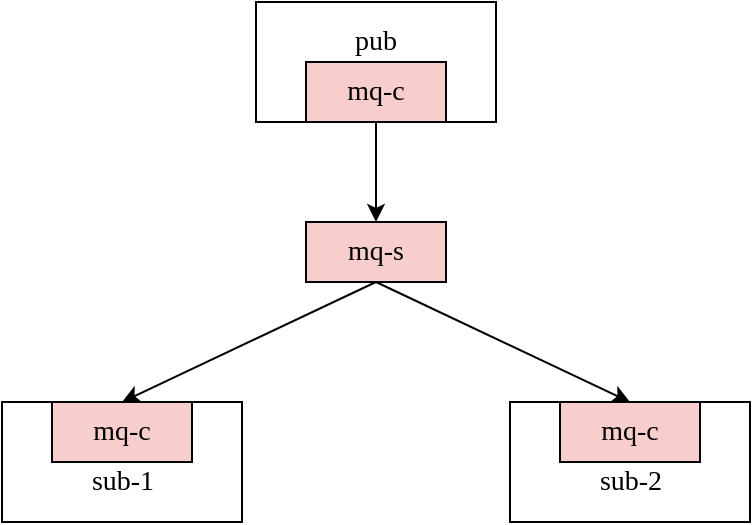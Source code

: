 <mxfile version="12.9.9" type="device" pages="5"><diagram id="SrOK-jV5gfV1pGAOpxQX" name="MQ架构简单回顾"><mxGraphModel dx="1072" dy="792" grid="1" gridSize="10" guides="1" tooltips="1" connect="1" arrows="1" fold="1" page="1" pageScale="1" pageWidth="827" pageHeight="1169" math="0" shadow="0"><root><mxCell id="0"/><mxCell id="1" parent="0"/><mxCell id="ZH71TyGDEjPTtxsTb1R6-1" value="" style="rounded=0;whiteSpace=wrap;html=1;fontSize=14;fontFamily=Verdana;" vertex="1" parent="1"><mxGeometry x="240" y="200" width="120" height="60" as="geometry"/></mxCell><mxCell id="ZH71TyGDEjPTtxsTb1R6-8" style="edgeStyle=orthogonalEdgeStyle;rounded=0;orthogonalLoop=1;jettySize=auto;html=1;exitX=0.5;exitY=1;exitDx=0;exitDy=0;entryX=0.5;entryY=0;entryDx=0;entryDy=0;fontFamily=Verdana;fontSize=14;" edge="1" parent="1" source="ZH71TyGDEjPTtxsTb1R6-2" target="ZH71TyGDEjPTtxsTb1R6-7"><mxGeometry relative="1" as="geometry"/></mxCell><mxCell id="ZH71TyGDEjPTtxsTb1R6-2" value="mq-c" style="rounded=0;whiteSpace=wrap;html=1;fontSize=14;fontFamily=Verdana;fillColor=#f8cecc;strokeColor=#000000;" vertex="1" parent="1"><mxGeometry x="265" y="230" width="70" height="30" as="geometry"/></mxCell><mxCell id="ZH71TyGDEjPTtxsTb1R6-3" value="" style="rounded=0;whiteSpace=wrap;html=1;fontSize=14;fontFamily=Verdana;" vertex="1" parent="1"><mxGeometry x="113" y="400" width="120" height="60" as="geometry"/></mxCell><mxCell id="ZH71TyGDEjPTtxsTb1R6-4" value="mq-c" style="rounded=0;whiteSpace=wrap;html=1;fontSize=14;fontFamily=Verdana;fillColor=#f8cecc;strokeColor=#000000;" vertex="1" parent="1"><mxGeometry x="138" y="400" width="70" height="30" as="geometry"/></mxCell><mxCell id="ZH71TyGDEjPTtxsTb1R6-5" value="" style="rounded=0;whiteSpace=wrap;html=1;fontSize=14;fontFamily=Verdana;" vertex="1" parent="1"><mxGeometry x="367" y="400" width="120" height="60" as="geometry"/></mxCell><mxCell id="ZH71TyGDEjPTtxsTb1R6-6" value="mq-c" style="rounded=0;whiteSpace=wrap;html=1;fontSize=14;fontFamily=Verdana;fillColor=#f8cecc;strokeColor=#000000;" vertex="1" parent="1"><mxGeometry x="392" y="400" width="70" height="30" as="geometry"/></mxCell><mxCell id="ZH71TyGDEjPTtxsTb1R6-9" style="rounded=0;orthogonalLoop=1;jettySize=auto;html=1;exitX=0.5;exitY=1;exitDx=0;exitDy=0;entryX=0.5;entryY=0;entryDx=0;entryDy=0;fontFamily=Verdana;fontSize=14;" edge="1" parent="1" source="ZH71TyGDEjPTtxsTb1R6-7" target="ZH71TyGDEjPTtxsTb1R6-4"><mxGeometry relative="1" as="geometry"/></mxCell><mxCell id="ZH71TyGDEjPTtxsTb1R6-10" style="edgeStyle=none;rounded=0;orthogonalLoop=1;jettySize=auto;html=1;exitX=0.5;exitY=1;exitDx=0;exitDy=0;entryX=0.5;entryY=0;entryDx=0;entryDy=0;fontFamily=Verdana;fontSize=14;" edge="1" parent="1" source="ZH71TyGDEjPTtxsTb1R6-7" target="ZH71TyGDEjPTtxsTb1R6-6"><mxGeometry relative="1" as="geometry"/></mxCell><mxCell id="ZH71TyGDEjPTtxsTb1R6-7" value="mq-s" style="rounded=0;whiteSpace=wrap;html=1;fontSize=14;fontFamily=Verdana;fillColor=#f8cecc;strokeColor=#000000;" vertex="1" parent="1"><mxGeometry x="265" y="310" width="70" height="30" as="geometry"/></mxCell><mxCell id="ZH71TyGDEjPTtxsTb1R6-11" value="pub" style="text;html=1;strokeColor=none;fillColor=none;align=center;verticalAlign=middle;whiteSpace=wrap;rounded=0;fontFamily=Verdana;fontSize=14;" vertex="1" parent="1"><mxGeometry x="280" y="210" width="40" height="20" as="geometry"/></mxCell><mxCell id="ZH71TyGDEjPTtxsTb1R6-12" value="sub-1" style="text;html=1;strokeColor=none;fillColor=none;align=center;verticalAlign=middle;whiteSpace=wrap;rounded=0;fontFamily=Verdana;fontSize=14;" vertex="1" parent="1"><mxGeometry x="149.5" y="430" width="47" height="20" as="geometry"/></mxCell><mxCell id="ZH71TyGDEjPTtxsTb1R6-13" value="sub-2" style="text;html=1;strokeColor=none;fillColor=none;align=center;verticalAlign=middle;whiteSpace=wrap;rounded=0;fontFamily=Verdana;fontSize=14;" vertex="1" parent="1"><mxGeometry x="403.5" y="430" width="47" height="20" as="geometry"/></mxCell></root></mxGraphModel></diagram><diagram id="6Ilt5Dh7owDp27jURmuh" name="步骤一：消费方双向订阅"><mxGraphModel dx="1072" dy="792" grid="1" gridSize="10" guides="1" tooltips="1" connect="1" arrows="1" fold="1" page="1" pageScale="1" pageWidth="827" pageHeight="1169" math="0" shadow="0"><root><mxCell id="s7Dy4SgFK5kLxYGdH0AR-0"/><mxCell id="s7Dy4SgFK5kLxYGdH0AR-1" parent="s7Dy4SgFK5kLxYGdH0AR-0"/><mxCell id="m1Vjiiy0DdmxrmhxUkuv-5" value="" style="rounded=0;whiteSpace=wrap;html=1;fontSize=14;fontFamily=Verdana;" vertex="1" parent="s7Dy4SgFK5kLxYGdH0AR-1"><mxGeometry x="394" y="400" width="138" height="60" as="geometry"/></mxCell><mxCell id="m1Vjiiy0DdmxrmhxUkuv-3" value="" style="rounded=0;whiteSpace=wrap;html=1;fontSize=14;fontFamily=Verdana;" vertex="1" parent="s7Dy4SgFK5kLxYGdH0AR-1"><mxGeometry x="140" y="400" width="140" height="60" as="geometry"/></mxCell><mxCell id="m1Vjiiy0DdmxrmhxUkuv-0" value="" style="rounded=0;whiteSpace=wrap;html=1;fontSize=14;fontFamily=Verdana;" vertex="1" parent="s7Dy4SgFK5kLxYGdH0AR-1"><mxGeometry x="240" y="200" width="120" height="60" as="geometry"/></mxCell><mxCell id="m1Vjiiy0DdmxrmhxUkuv-1" style="edgeStyle=orthogonalEdgeStyle;rounded=0;orthogonalLoop=1;jettySize=auto;html=1;exitX=0.5;exitY=1;exitDx=0;exitDy=0;entryX=0.5;entryY=0;entryDx=0;entryDy=0;fontFamily=Verdana;fontSize=14;" edge="1" parent="s7Dy4SgFK5kLxYGdH0AR-1" source="m1Vjiiy0DdmxrmhxUkuv-2" target="m1Vjiiy0DdmxrmhxUkuv-9"><mxGeometry relative="1" as="geometry"/></mxCell><mxCell id="m1Vjiiy0DdmxrmhxUkuv-2" value="mq-c" style="rounded=0;whiteSpace=wrap;html=1;fontSize=14;fontFamily=Verdana;fillColor=#f8cecc;strokeColor=#000000;" vertex="1" parent="s7Dy4SgFK5kLxYGdH0AR-1"><mxGeometry x="265" y="230" width="70" height="30" as="geometry"/></mxCell><mxCell id="m1Vjiiy0DdmxrmhxUkuv-4" value="mq-c" style="rounded=0;whiteSpace=wrap;html=1;fontSize=14;fontFamily=Verdana;fillColor=#f8cecc;strokeColor=#000000;" vertex="1" parent="s7Dy4SgFK5kLxYGdH0AR-1"><mxGeometry x="140" y="400" width="70" height="30" as="geometry"/></mxCell><mxCell id="m1Vjiiy0DdmxrmhxUkuv-6" value="mq-c" style="rounded=0;whiteSpace=wrap;html=1;fontSize=14;fontFamily=Verdana;fillColor=#f8cecc;strokeColor=#000000;" vertex="1" parent="s7Dy4SgFK5kLxYGdH0AR-1"><mxGeometry x="394" y="400" width="70" height="30" as="geometry"/></mxCell><mxCell id="m1Vjiiy0DdmxrmhxUkuv-7" style="rounded=0;orthogonalLoop=1;jettySize=auto;html=1;exitX=0.5;exitY=1;exitDx=0;exitDy=0;entryX=0.5;entryY=0;entryDx=0;entryDy=0;fontFamily=Verdana;fontSize=14;" edge="1" parent="s7Dy4SgFK5kLxYGdH0AR-1" source="m1Vjiiy0DdmxrmhxUkuv-9" target="m1Vjiiy0DdmxrmhxUkuv-4"><mxGeometry relative="1" as="geometry"><mxPoint x="266" y="340" as="sourcePoint"/></mxGeometry></mxCell><mxCell id="m1Vjiiy0DdmxrmhxUkuv-8" style="edgeStyle=none;rounded=0;orthogonalLoop=1;jettySize=auto;html=1;exitX=0.5;exitY=1;exitDx=0;exitDy=0;entryX=0.5;entryY=0;entryDx=0;entryDy=0;fontFamily=Verdana;fontSize=14;" edge="1" parent="s7Dy4SgFK5kLxYGdH0AR-1" source="m1Vjiiy0DdmxrmhxUkuv-9" target="m1Vjiiy0DdmxrmhxUkuv-6"><mxGeometry relative="1" as="geometry"><mxPoint x="266" y="340" as="sourcePoint"/></mxGeometry></mxCell><mxCell id="m1Vjiiy0DdmxrmhxUkuv-9" value="mq-s" style="rounded=0;whiteSpace=wrap;html=1;fontSize=14;fontFamily=Verdana;fillColor=#f8cecc;strokeColor=#000000;" vertex="1" parent="s7Dy4SgFK5kLxYGdH0AR-1"><mxGeometry x="265" y="310" width="70" height="30" as="geometry"/></mxCell><mxCell id="m1Vjiiy0DdmxrmhxUkuv-10" value="pub" style="text;html=1;strokeColor=none;fillColor=none;align=center;verticalAlign=middle;whiteSpace=wrap;rounded=0;fontFamily=Verdana;fontSize=14;" vertex="1" parent="s7Dy4SgFK5kLxYGdH0AR-1"><mxGeometry x="280" y="210" width="40" height="20" as="geometry"/></mxCell><mxCell id="m1Vjiiy0DdmxrmhxUkuv-11" value="sub-1" style="text;html=1;strokeColor=none;fillColor=none;align=center;verticalAlign=middle;whiteSpace=wrap;rounded=0;fontFamily=Verdana;fontSize=14;" vertex="1" parent="s7Dy4SgFK5kLxYGdH0AR-1"><mxGeometry x="186.5" y="430" width="47" height="20" as="geometry"/></mxCell><mxCell id="m1Vjiiy0DdmxrmhxUkuv-12" value="sub-2" style="text;html=1;strokeColor=none;fillColor=none;align=center;verticalAlign=middle;whiteSpace=wrap;rounded=0;fontFamily=Verdana;fontSize=14;" vertex="1" parent="s7Dy4SgFK5kLxYGdH0AR-1"><mxGeometry x="439.5" y="430" width="47" height="20" as="geometry"/></mxCell><mxCell id="m1Vjiiy0DdmxrmhxUkuv-16" style="edgeStyle=none;rounded=0;orthogonalLoop=1;jettySize=auto;html=1;exitX=0.5;exitY=1;exitDx=0;exitDy=0;entryX=0.5;entryY=0;entryDx=0;entryDy=0;fontFamily=Verdana;fontSize=14;fontColor=#000000;dashed=1;" edge="1" parent="s7Dy4SgFK5kLxYGdH0AR-1" source="m1Vjiiy0DdmxrmhxUkuv-13" target="m1Vjiiy0DdmxrmhxUkuv-15"><mxGeometry relative="1" as="geometry"/></mxCell><mxCell id="m1Vjiiy0DdmxrmhxUkuv-17" style="edgeStyle=none;rounded=0;orthogonalLoop=1;jettySize=auto;html=1;exitX=0.5;exitY=1;exitDx=0;exitDy=0;entryX=0.5;entryY=0;entryDx=0;entryDy=0;fontFamily=Verdana;fontSize=14;fontColor=#000000;dashed=1;" edge="1" parent="s7Dy4SgFK5kLxYGdH0AR-1" source="m1Vjiiy0DdmxrmhxUkuv-13" target="m1Vjiiy0DdmxrmhxUkuv-14"><mxGeometry relative="1" as="geometry"/></mxCell><mxCell id="m1Vjiiy0DdmxrmhxUkuv-13" value="s-new" style="rounded=0;whiteSpace=wrap;html=1;fontSize=14;fontFamily=Verdana;fillColor=#1ba1e2;strokeColor=#000000;fontColor=#000000;" vertex="1" parent="s7Dy4SgFK5kLxYGdH0AR-1"><mxGeometry x="414" y="310" width="70" height="30" as="geometry"/></mxCell><mxCell id="m1Vjiiy0DdmxrmhxUkuv-14" value="c-new" style="rounded=0;whiteSpace=wrap;html=1;fontSize=14;fontFamily=Verdana;fillColor=#1ba1e2;strokeColor=#000000;fontColor=#000000;" vertex="1" parent="s7Dy4SgFK5kLxYGdH0AR-1"><mxGeometry x="210" y="400" width="70" height="30" as="geometry"/></mxCell><mxCell id="m1Vjiiy0DdmxrmhxUkuv-15" value="c-new" style="rounded=0;whiteSpace=wrap;html=1;fontSize=14;fontFamily=Verdana;fillColor=#1ba1e2;strokeColor=#000000;fontColor=#000000;" vertex="1" parent="s7Dy4SgFK5kLxYGdH0AR-1"><mxGeometry x="462" y="400" width="70" height="30" as="geometry"/></mxCell><mxCell id="m1Vjiiy0DdmxrmhxUkuv-18" value="1. 新旧双向订阅" style="text;html=1;strokeColor=none;fillColor=none;align=center;verticalAlign=middle;whiteSpace=wrap;rounded=0;fontFamily=Verdana;fontSize=14;fontColor=#000000;" vertex="1" parent="s7Dy4SgFK5kLxYGdH0AR-1"><mxGeometry x="245" y="470" width="110" height="20" as="geometry"/></mxCell></root></mxGraphModel></diagram><diagram id="B_xVZv_SfTIp4yn2qeAm" name="步骤二：生产方升级为新发布"><mxGraphModel dx="1072" dy="792" grid="1" gridSize="10" guides="1" tooltips="1" connect="1" arrows="1" fold="1" page="1" pageScale="1" pageWidth="827" pageHeight="1169" math="0" shadow="0"><root><mxCell id="2YvB1yXi9u8U0WInLWMR-0"/><mxCell id="2YvB1yXi9u8U0WInLWMR-1" parent="2YvB1yXi9u8U0WInLWMR-0"/><mxCell id="ekudpLEDbK2MeSd4y0zE-0" value="" style="rounded=0;whiteSpace=wrap;html=1;fontSize=14;fontFamily=Verdana;" vertex="1" parent="2YvB1yXi9u8U0WInLWMR-1"><mxGeometry x="394" y="400" width="138" height="60" as="geometry"/></mxCell><mxCell id="ekudpLEDbK2MeSd4y0zE-1" value="" style="rounded=0;whiteSpace=wrap;html=1;fontSize=14;fontFamily=Verdana;" vertex="1" parent="2YvB1yXi9u8U0WInLWMR-1"><mxGeometry x="140" y="400" width="140" height="60" as="geometry"/></mxCell><mxCell id="ekudpLEDbK2MeSd4y0zE-2" value="" style="rounded=0;whiteSpace=wrap;html=1;fontSize=14;fontFamily=Verdana;" vertex="1" parent="2YvB1yXi9u8U0WInLWMR-1"><mxGeometry x="240" y="200" width="120" height="60" as="geometry"/></mxCell><mxCell id="ekudpLEDbK2MeSd4y0zE-3" style="rounded=0;orthogonalLoop=1;jettySize=auto;html=1;exitX=0.5;exitY=1;exitDx=0;exitDy=0;entryX=0.5;entryY=0;entryDx=0;entryDy=0;fontFamily=Verdana;fontSize=14;" edge="1" parent="2YvB1yXi9u8U0WInLWMR-1" source="ekudpLEDbK2MeSd4y0zE-4" target="ekudpLEDbK2MeSd4y0zE-15"><mxGeometry relative="1" as="geometry"/></mxCell><mxCell id="ekudpLEDbK2MeSd4y0zE-4" value="c-new" style="rounded=0;whiteSpace=wrap;html=1;fontSize=14;fontFamily=Verdana;fillColor=#1BA1E2;strokeColor=#000000;" vertex="1" parent="2YvB1yXi9u8U0WInLWMR-1"><mxGeometry x="265" y="230" width="70" height="30" as="geometry"/></mxCell><mxCell id="ekudpLEDbK2MeSd4y0zE-5" value="mq-c" style="rounded=0;whiteSpace=wrap;html=1;fontSize=14;fontFamily=Verdana;fillColor=#f8cecc;strokeColor=#000000;" vertex="1" parent="2YvB1yXi9u8U0WInLWMR-1"><mxGeometry x="140" y="400" width="70" height="30" as="geometry"/></mxCell><mxCell id="ekudpLEDbK2MeSd4y0zE-6" value="mq-c" style="rounded=0;whiteSpace=wrap;html=1;fontSize=14;fontFamily=Verdana;fillColor=#f8cecc;strokeColor=#000000;" vertex="1" parent="2YvB1yXi9u8U0WInLWMR-1"><mxGeometry x="394" y="400" width="70" height="30" as="geometry"/></mxCell><mxCell id="ekudpLEDbK2MeSd4y0zE-7" style="rounded=0;orthogonalLoop=1;jettySize=auto;html=1;exitX=0.5;exitY=1;exitDx=0;exitDy=0;entryX=0.5;entryY=0;entryDx=0;entryDy=0;fontFamily=Verdana;fontSize=14;dashed=1;" edge="1" parent="2YvB1yXi9u8U0WInLWMR-1" source="ekudpLEDbK2MeSd4y0zE-9" target="ekudpLEDbK2MeSd4y0zE-5"><mxGeometry relative="1" as="geometry"><mxPoint x="266" y="340" as="sourcePoint"/></mxGeometry></mxCell><mxCell id="ekudpLEDbK2MeSd4y0zE-8" style="edgeStyle=none;rounded=0;orthogonalLoop=1;jettySize=auto;html=1;exitX=0.5;exitY=1;exitDx=0;exitDy=0;entryX=0.5;entryY=0;entryDx=0;entryDy=0;fontFamily=Verdana;fontSize=14;dashed=1;" edge="1" parent="2YvB1yXi9u8U0WInLWMR-1" source="ekudpLEDbK2MeSd4y0zE-9" target="ekudpLEDbK2MeSd4y0zE-6"><mxGeometry relative="1" as="geometry"><mxPoint x="266" y="340" as="sourcePoint"/></mxGeometry></mxCell><mxCell id="ekudpLEDbK2MeSd4y0zE-9" value="mq-s" style="rounded=0;whiteSpace=wrap;html=1;fontSize=14;fontFamily=Verdana;fillColor=#f8cecc;strokeColor=#000000;" vertex="1" parent="2YvB1yXi9u8U0WInLWMR-1"><mxGeometry x="265" y="310" width="70" height="30" as="geometry"/></mxCell><mxCell id="ekudpLEDbK2MeSd4y0zE-10" value="pub" style="text;html=1;strokeColor=none;fillColor=none;align=center;verticalAlign=middle;whiteSpace=wrap;rounded=0;fontFamily=Verdana;fontSize=14;" vertex="1" parent="2YvB1yXi9u8U0WInLWMR-1"><mxGeometry x="280" y="210" width="40" height="20" as="geometry"/></mxCell><mxCell id="ekudpLEDbK2MeSd4y0zE-11" value="sub-1" style="text;html=1;strokeColor=none;fillColor=none;align=center;verticalAlign=middle;whiteSpace=wrap;rounded=0;fontFamily=Verdana;fontSize=14;" vertex="1" parent="2YvB1yXi9u8U0WInLWMR-1"><mxGeometry x="186.5" y="430" width="47" height="20" as="geometry"/></mxCell><mxCell id="ekudpLEDbK2MeSd4y0zE-12" value="sub-2" style="text;html=1;strokeColor=none;fillColor=none;align=center;verticalAlign=middle;whiteSpace=wrap;rounded=0;fontFamily=Verdana;fontSize=14;" vertex="1" parent="2YvB1yXi9u8U0WInLWMR-1"><mxGeometry x="439.5" y="430" width="47" height="20" as="geometry"/></mxCell><mxCell id="ekudpLEDbK2MeSd4y0zE-13" style="edgeStyle=none;rounded=0;orthogonalLoop=1;jettySize=auto;html=1;exitX=0.5;exitY=1;exitDx=0;exitDy=0;entryX=0.5;entryY=0;entryDx=0;entryDy=0;fontFamily=Verdana;fontSize=14;fontColor=#000000;" edge="1" parent="2YvB1yXi9u8U0WInLWMR-1" source="ekudpLEDbK2MeSd4y0zE-15" target="ekudpLEDbK2MeSd4y0zE-17"><mxGeometry relative="1" as="geometry"/></mxCell><mxCell id="ekudpLEDbK2MeSd4y0zE-14" style="edgeStyle=none;rounded=0;orthogonalLoop=1;jettySize=auto;html=1;exitX=0.5;exitY=1;exitDx=0;exitDy=0;entryX=0.5;entryY=0;entryDx=0;entryDy=0;fontFamily=Verdana;fontSize=14;fontColor=#000000;" edge="1" parent="2YvB1yXi9u8U0WInLWMR-1" source="ekudpLEDbK2MeSd4y0zE-15" target="ekudpLEDbK2MeSd4y0zE-16"><mxGeometry relative="1" as="geometry"/></mxCell><mxCell id="ekudpLEDbK2MeSd4y0zE-15" value="s-new" style="rounded=0;whiteSpace=wrap;html=1;fontSize=14;fontFamily=Verdana;fillColor=#1ba1e2;strokeColor=#000000;fontColor=#000000;" vertex="1" parent="2YvB1yXi9u8U0WInLWMR-1"><mxGeometry x="414" y="310" width="70" height="30" as="geometry"/></mxCell><mxCell id="ekudpLEDbK2MeSd4y0zE-16" value="c-new" style="rounded=0;whiteSpace=wrap;html=1;fontSize=14;fontFamily=Verdana;fillColor=#1ba1e2;strokeColor=#000000;fontColor=#000000;" vertex="1" parent="2YvB1yXi9u8U0WInLWMR-1"><mxGeometry x="210" y="400" width="70" height="30" as="geometry"/></mxCell><mxCell id="ekudpLEDbK2MeSd4y0zE-17" value="c-new" style="rounded=0;whiteSpace=wrap;html=1;fontSize=14;fontFamily=Verdana;fillColor=#1ba1e2;strokeColor=#000000;fontColor=#000000;" vertex="1" parent="2YvB1yXi9u8U0WInLWMR-1"><mxGeometry x="462" y="400" width="70" height="30" as="geometry"/></mxCell><mxCell id="ekudpLEDbK2MeSd4y0zE-18" value="2. 迁移新发布" style="text;html=1;strokeColor=none;fillColor=none;align=center;verticalAlign=middle;whiteSpace=wrap;rounded=0;fontFamily=Verdana;fontSize=14;fontColor=#000000;" vertex="1" parent="2YvB1yXi9u8U0WInLWMR-1"><mxGeometry x="245" y="470" width="110" height="20" as="geometry"/></mxCell></root></mxGraphModel></diagram><diagram id="4H2nutQoZm3pcH-RzbhL" name="步骤三：消费方下线旧订阅"><mxGraphModel dx="1072" dy="792" grid="1" gridSize="10" guides="1" tooltips="1" connect="1" arrows="1" fold="1" page="1" pageScale="1" pageWidth="827" pageHeight="1169" math="0" shadow="0"><root><mxCell id="5zFRsuNkXzhylEixv1b0-0"/><mxCell id="5zFRsuNkXzhylEixv1b0-1" parent="5zFRsuNkXzhylEixv1b0-0"/><mxCell id="OVbmxkAHoEcIlVU_fUxn-0" value="" style="rounded=0;whiteSpace=wrap;html=1;fontSize=14;fontFamily=Verdana;" vertex="1" parent="5zFRsuNkXzhylEixv1b0-1"><mxGeometry x="394" y="400" width="138" height="60" as="geometry"/></mxCell><mxCell id="OVbmxkAHoEcIlVU_fUxn-1" value="" style="rounded=0;whiteSpace=wrap;html=1;fontSize=14;fontFamily=Verdana;" vertex="1" parent="5zFRsuNkXzhylEixv1b0-1"><mxGeometry x="140" y="400" width="140" height="60" as="geometry"/></mxCell><mxCell id="OVbmxkAHoEcIlVU_fUxn-2" value="" style="rounded=0;whiteSpace=wrap;html=1;fontSize=14;fontFamily=Verdana;" vertex="1" parent="5zFRsuNkXzhylEixv1b0-1"><mxGeometry x="240" y="200" width="120" height="60" as="geometry"/></mxCell><mxCell id="OVbmxkAHoEcIlVU_fUxn-3" style="rounded=0;orthogonalLoop=1;jettySize=auto;html=1;exitX=0.5;exitY=1;exitDx=0;exitDy=0;entryX=0.5;entryY=0;entryDx=0;entryDy=0;fontFamily=Verdana;fontSize=14;" edge="1" parent="5zFRsuNkXzhylEixv1b0-1" source="OVbmxkAHoEcIlVU_fUxn-4" target="OVbmxkAHoEcIlVU_fUxn-15"><mxGeometry relative="1" as="geometry"/></mxCell><mxCell id="OVbmxkAHoEcIlVU_fUxn-4" value="c-new" style="rounded=0;whiteSpace=wrap;html=1;fontSize=14;fontFamily=Verdana;fillColor=#1BA1E2;strokeColor=#000000;" vertex="1" parent="5zFRsuNkXzhylEixv1b0-1"><mxGeometry x="265" y="230" width="70" height="30" as="geometry"/></mxCell><mxCell id="OVbmxkAHoEcIlVU_fUxn-9" value="mq-s" style="rounded=0;whiteSpace=wrap;html=1;fontSize=14;fontFamily=Verdana;fillColor=#f8cecc;strokeColor=#000000;" vertex="1" parent="5zFRsuNkXzhylEixv1b0-1"><mxGeometry x="265" y="310" width="70" height="30" as="geometry"/></mxCell><mxCell id="OVbmxkAHoEcIlVU_fUxn-10" value="pub" style="text;html=1;strokeColor=none;fillColor=none;align=center;verticalAlign=middle;whiteSpace=wrap;rounded=0;fontFamily=Verdana;fontSize=14;" vertex="1" parent="5zFRsuNkXzhylEixv1b0-1"><mxGeometry x="280" y="210" width="40" height="20" as="geometry"/></mxCell><mxCell id="OVbmxkAHoEcIlVU_fUxn-11" value="sub-1" style="text;html=1;strokeColor=none;fillColor=none;align=center;verticalAlign=middle;whiteSpace=wrap;rounded=0;fontFamily=Verdana;fontSize=14;" vertex="1" parent="5zFRsuNkXzhylEixv1b0-1"><mxGeometry x="186.5" y="430" width="47" height="20" as="geometry"/></mxCell><mxCell id="OVbmxkAHoEcIlVU_fUxn-12" value="sub-2" style="text;html=1;strokeColor=none;fillColor=none;align=center;verticalAlign=middle;whiteSpace=wrap;rounded=0;fontFamily=Verdana;fontSize=14;" vertex="1" parent="5zFRsuNkXzhylEixv1b0-1"><mxGeometry x="439.5" y="430" width="47" height="20" as="geometry"/></mxCell><mxCell id="OVbmxkAHoEcIlVU_fUxn-13" style="edgeStyle=none;rounded=0;orthogonalLoop=1;jettySize=auto;html=1;exitX=0.5;exitY=1;exitDx=0;exitDy=0;entryX=0.5;entryY=0;entryDx=0;entryDy=0;fontFamily=Verdana;fontSize=14;fontColor=#000000;" edge="1" parent="5zFRsuNkXzhylEixv1b0-1" source="OVbmxkAHoEcIlVU_fUxn-15" target="OVbmxkAHoEcIlVU_fUxn-17"><mxGeometry relative="1" as="geometry"/></mxCell><mxCell id="OVbmxkAHoEcIlVU_fUxn-14" style="edgeStyle=none;rounded=0;orthogonalLoop=1;jettySize=auto;html=1;exitX=0.5;exitY=1;exitDx=0;exitDy=0;entryX=0.5;entryY=0;entryDx=0;entryDy=0;fontFamily=Verdana;fontSize=14;fontColor=#000000;" edge="1" parent="5zFRsuNkXzhylEixv1b0-1" source="OVbmxkAHoEcIlVU_fUxn-15" target="OVbmxkAHoEcIlVU_fUxn-16"><mxGeometry relative="1" as="geometry"/></mxCell><mxCell id="OVbmxkAHoEcIlVU_fUxn-15" value="s-new" style="rounded=0;whiteSpace=wrap;html=1;fontSize=14;fontFamily=Verdana;fillColor=#1ba1e2;strokeColor=#000000;fontColor=#000000;" vertex="1" parent="5zFRsuNkXzhylEixv1b0-1"><mxGeometry x="414" y="310" width="70" height="30" as="geometry"/></mxCell><mxCell id="OVbmxkAHoEcIlVU_fUxn-16" value="c-new" style="rounded=0;whiteSpace=wrap;html=1;fontSize=14;fontFamily=Verdana;fillColor=#1ba1e2;strokeColor=#000000;fontColor=#000000;" vertex="1" parent="5zFRsuNkXzhylEixv1b0-1"><mxGeometry x="175" y="400" width="70" height="30" as="geometry"/></mxCell><mxCell id="OVbmxkAHoEcIlVU_fUxn-17" value="c-new" style="rounded=0;whiteSpace=wrap;html=1;fontSize=14;fontFamily=Verdana;fillColor=#1ba1e2;strokeColor=#000000;fontColor=#000000;" vertex="1" parent="5zFRsuNkXzhylEixv1b0-1"><mxGeometry x="428" y="400" width="70" height="30" as="geometry"/></mxCell><mxCell id="OVbmxkAHoEcIlVU_fUxn-18" value="3. 下线旧订阅" style="text;html=1;strokeColor=none;fillColor=none;align=center;verticalAlign=middle;whiteSpace=wrap;rounded=0;fontFamily=Verdana;fontSize=14;fontColor=#000000;" vertex="1" parent="5zFRsuNkXzhylEixv1b0-1"><mxGeometry x="245" y="470" width="110" height="20" as="geometry"/></mxCell></root></mxGraphModel></diagram><diagram id="kLcW3MUX-3o7dJUr73ji" name="最终达到的效果"><mxGraphModel dx="1072" dy="792" grid="1" gridSize="10" guides="1" tooltips="1" connect="1" arrows="1" fold="1" page="1" pageScale="1" pageWidth="827" pageHeight="1169" math="0" shadow="0"><root><mxCell id="JzSqZnlIIGQ12SEHE_d2-0"/><mxCell id="JzSqZnlIIGQ12SEHE_d2-1" parent="JzSqZnlIIGQ12SEHE_d2-0"/><mxCell id="_FlJ-ahtvsJJechDlfOs-0" value="" style="rounded=0;whiteSpace=wrap;html=1;fontSize=14;fontFamily=Verdana;" vertex="1" parent="JzSqZnlIIGQ12SEHE_d2-1"><mxGeometry x="127" y="200" width="120" height="60" as="geometry"/></mxCell><mxCell id="_FlJ-ahtvsJJechDlfOs-1" style="edgeStyle=orthogonalEdgeStyle;rounded=0;orthogonalLoop=1;jettySize=auto;html=1;exitX=0.5;exitY=1;exitDx=0;exitDy=0;entryX=0.5;entryY=0;entryDx=0;entryDy=0;fontFamily=Verdana;fontSize=14;" edge="1" parent="JzSqZnlIIGQ12SEHE_d2-1" source="_FlJ-ahtvsJJechDlfOs-2" target="_FlJ-ahtvsJJechDlfOs-9"><mxGeometry relative="1" as="geometry"/></mxCell><mxCell id="_FlJ-ahtvsJJechDlfOs-2" value="mq-c" style="rounded=0;whiteSpace=wrap;html=1;fontSize=14;fontFamily=Verdana;fillColor=#f8cecc;strokeColor=#000000;" vertex="1" parent="JzSqZnlIIGQ12SEHE_d2-1"><mxGeometry x="152" y="230" width="70" height="30" as="geometry"/></mxCell><mxCell id="_FlJ-ahtvsJJechDlfOs-3" value="" style="rounded=0;whiteSpace=wrap;html=1;fontSize=14;fontFamily=Verdana;" vertex="1" parent="JzSqZnlIIGQ12SEHE_d2-1"><mxGeometry y="400" width="120" height="60" as="geometry"/></mxCell><mxCell id="_FlJ-ahtvsJJechDlfOs-4" value="mq-c" style="rounded=0;whiteSpace=wrap;html=1;fontSize=14;fontFamily=Verdana;fillColor=#f8cecc;strokeColor=#000000;" vertex="1" parent="JzSqZnlIIGQ12SEHE_d2-1"><mxGeometry x="25" y="400" width="70" height="30" as="geometry"/></mxCell><mxCell id="_FlJ-ahtvsJJechDlfOs-5" value="" style="rounded=0;whiteSpace=wrap;html=1;fontSize=14;fontFamily=Verdana;" vertex="1" parent="JzSqZnlIIGQ12SEHE_d2-1"><mxGeometry x="254" y="400" width="120" height="60" as="geometry"/></mxCell><mxCell id="_FlJ-ahtvsJJechDlfOs-6" value="mq-c" style="rounded=0;whiteSpace=wrap;html=1;fontSize=14;fontFamily=Verdana;fillColor=#f8cecc;strokeColor=#000000;" vertex="1" parent="JzSqZnlIIGQ12SEHE_d2-1"><mxGeometry x="279" y="400" width="70" height="30" as="geometry"/></mxCell><mxCell id="_FlJ-ahtvsJJechDlfOs-7" style="rounded=0;orthogonalLoop=1;jettySize=auto;html=1;exitX=0.5;exitY=1;exitDx=0;exitDy=0;entryX=0.5;entryY=0;entryDx=0;entryDy=0;fontFamily=Verdana;fontSize=14;" edge="1" parent="JzSqZnlIIGQ12SEHE_d2-1" source="_FlJ-ahtvsJJechDlfOs-9" target="_FlJ-ahtvsJJechDlfOs-4"><mxGeometry relative="1" as="geometry"/></mxCell><mxCell id="_FlJ-ahtvsJJechDlfOs-8" style="edgeStyle=none;rounded=0;orthogonalLoop=1;jettySize=auto;html=1;exitX=0.5;exitY=1;exitDx=0;exitDy=0;entryX=0.5;entryY=0;entryDx=0;entryDy=0;fontFamily=Verdana;fontSize=14;" edge="1" parent="JzSqZnlIIGQ12SEHE_d2-1" source="_FlJ-ahtvsJJechDlfOs-9" target="_FlJ-ahtvsJJechDlfOs-6"><mxGeometry relative="1" as="geometry"/></mxCell><mxCell id="_FlJ-ahtvsJJechDlfOs-9" value="mq-s" style="rounded=0;whiteSpace=wrap;html=1;fontSize=14;fontFamily=Verdana;fillColor=#f8cecc;strokeColor=#000000;" vertex="1" parent="JzSqZnlIIGQ12SEHE_d2-1"><mxGeometry x="152" y="310" width="70" height="30" as="geometry"/></mxCell><mxCell id="_FlJ-ahtvsJJechDlfOs-10" value="pub" style="text;html=1;strokeColor=none;fillColor=none;align=center;verticalAlign=middle;whiteSpace=wrap;rounded=0;fontFamily=Verdana;fontSize=14;" vertex="1" parent="JzSqZnlIIGQ12SEHE_d2-1"><mxGeometry x="167" y="210" width="40" height="20" as="geometry"/></mxCell><mxCell id="_FlJ-ahtvsJJechDlfOs-11" value="sub-1" style="text;html=1;strokeColor=none;fillColor=none;align=center;verticalAlign=middle;whiteSpace=wrap;rounded=0;fontFamily=Verdana;fontSize=14;" vertex="1" parent="JzSqZnlIIGQ12SEHE_d2-1"><mxGeometry x="36.5" y="430" width="47" height="20" as="geometry"/></mxCell><mxCell id="_FlJ-ahtvsJJechDlfOs-12" value="sub-2" style="text;html=1;strokeColor=none;fillColor=none;align=center;verticalAlign=middle;whiteSpace=wrap;rounded=0;fontFamily=Verdana;fontSize=14;" vertex="1" parent="JzSqZnlIIGQ12SEHE_d2-1"><mxGeometry x="290.5" y="430" width="47" height="20" as="geometry"/></mxCell><mxCell id="nEnuVq2IgbaCGoH5fBCB-0" value="" style="rounded=0;whiteSpace=wrap;html=1;fontSize=14;fontFamily=Verdana;" vertex="1" parent="JzSqZnlIIGQ12SEHE_d2-1"><mxGeometry x="689" y="400" width="138" height="60" as="geometry"/></mxCell><mxCell id="nEnuVq2IgbaCGoH5fBCB-1" value="" style="rounded=0;whiteSpace=wrap;html=1;fontSize=14;fontFamily=Verdana;" vertex="1" parent="JzSqZnlIIGQ12SEHE_d2-1"><mxGeometry x="435" y="400" width="140" height="60" as="geometry"/></mxCell><mxCell id="nEnuVq2IgbaCGoH5fBCB-2" value="" style="rounded=0;whiteSpace=wrap;html=1;fontSize=14;fontFamily=Verdana;" vertex="1" parent="JzSqZnlIIGQ12SEHE_d2-1"><mxGeometry x="535" y="200" width="120" height="60" as="geometry"/></mxCell><mxCell id="nEnuVq2IgbaCGoH5fBCB-3" style="rounded=0;orthogonalLoop=1;jettySize=auto;html=1;exitX=0.5;exitY=1;exitDx=0;exitDy=0;entryX=0.5;entryY=0;entryDx=0;entryDy=0;fontFamily=Verdana;fontSize=14;" edge="1" parent="JzSqZnlIIGQ12SEHE_d2-1" source="nEnuVq2IgbaCGoH5fBCB-4" target="nEnuVq2IgbaCGoH5fBCB-11"><mxGeometry relative="1" as="geometry"/></mxCell><mxCell id="nEnuVq2IgbaCGoH5fBCB-4" value="c-new" style="rounded=0;whiteSpace=wrap;html=1;fontSize=14;fontFamily=Verdana;fillColor=#1BA1E2;strokeColor=#000000;" vertex="1" parent="JzSqZnlIIGQ12SEHE_d2-1"><mxGeometry x="560" y="230" width="70" height="30" as="geometry"/></mxCell><mxCell id="nEnuVq2IgbaCGoH5fBCB-5" value="mq-s" style="rounded=0;whiteSpace=wrap;html=1;fontSize=14;fontFamily=Verdana;fillColor=#f8cecc;strokeColor=#000000;" vertex="1" parent="JzSqZnlIIGQ12SEHE_d2-1"><mxGeometry x="560" y="310" width="70" height="30" as="geometry"/></mxCell><mxCell id="nEnuVq2IgbaCGoH5fBCB-6" value="pub" style="text;html=1;strokeColor=none;fillColor=none;align=center;verticalAlign=middle;whiteSpace=wrap;rounded=0;fontFamily=Verdana;fontSize=14;" vertex="1" parent="JzSqZnlIIGQ12SEHE_d2-1"><mxGeometry x="575" y="210" width="40" height="20" as="geometry"/></mxCell><mxCell id="nEnuVq2IgbaCGoH5fBCB-7" value="sub-1" style="text;html=1;strokeColor=none;fillColor=none;align=center;verticalAlign=middle;whiteSpace=wrap;rounded=0;fontFamily=Verdana;fontSize=14;" vertex="1" parent="JzSqZnlIIGQ12SEHE_d2-1"><mxGeometry x="481.5" y="430" width="47" height="20" as="geometry"/></mxCell><mxCell id="nEnuVq2IgbaCGoH5fBCB-8" value="sub-2" style="text;html=1;strokeColor=none;fillColor=none;align=center;verticalAlign=middle;whiteSpace=wrap;rounded=0;fontFamily=Verdana;fontSize=14;" vertex="1" parent="JzSqZnlIIGQ12SEHE_d2-1"><mxGeometry x="734.5" y="430" width="47" height="20" as="geometry"/></mxCell><mxCell id="nEnuVq2IgbaCGoH5fBCB-9" style="edgeStyle=none;rounded=0;orthogonalLoop=1;jettySize=auto;html=1;exitX=0.5;exitY=1;exitDx=0;exitDy=0;entryX=0.5;entryY=0;entryDx=0;entryDy=0;fontFamily=Verdana;fontSize=14;fontColor=#000000;" edge="1" parent="JzSqZnlIIGQ12SEHE_d2-1" source="nEnuVq2IgbaCGoH5fBCB-11" target="nEnuVq2IgbaCGoH5fBCB-13"><mxGeometry relative="1" as="geometry"/></mxCell><mxCell id="nEnuVq2IgbaCGoH5fBCB-10" style="edgeStyle=none;rounded=0;orthogonalLoop=1;jettySize=auto;html=1;exitX=0.5;exitY=1;exitDx=0;exitDy=0;entryX=0.5;entryY=0;entryDx=0;entryDy=0;fontFamily=Verdana;fontSize=14;fontColor=#000000;" edge="1" parent="JzSqZnlIIGQ12SEHE_d2-1" source="nEnuVq2IgbaCGoH5fBCB-11" target="nEnuVq2IgbaCGoH5fBCB-12"><mxGeometry relative="1" as="geometry"/></mxCell><mxCell id="nEnuVq2IgbaCGoH5fBCB-11" value="s-new" style="rounded=0;whiteSpace=wrap;html=1;fontSize=14;fontFamily=Verdana;fillColor=#1ba1e2;strokeColor=#000000;fontColor=#000000;" vertex="1" parent="JzSqZnlIIGQ12SEHE_d2-1"><mxGeometry x="709" y="310" width="70" height="30" as="geometry"/></mxCell><mxCell id="nEnuVq2IgbaCGoH5fBCB-12" value="c-new" style="rounded=0;whiteSpace=wrap;html=1;fontSize=14;fontFamily=Verdana;fillColor=#1ba1e2;strokeColor=#000000;fontColor=#000000;" vertex="1" parent="JzSqZnlIIGQ12SEHE_d2-1"><mxGeometry x="470" y="400" width="70" height="30" as="geometry"/></mxCell><mxCell id="nEnuVq2IgbaCGoH5fBCB-13" value="c-new" style="rounded=0;whiteSpace=wrap;html=1;fontSize=14;fontFamily=Verdana;fillColor=#1ba1e2;strokeColor=#000000;fontColor=#000000;" vertex="1" parent="JzSqZnlIIGQ12SEHE_d2-1"><mxGeometry x="723" y="400" width="70" height="30" as="geometry"/></mxCell></root></mxGraphModel></diagram></mxfile>